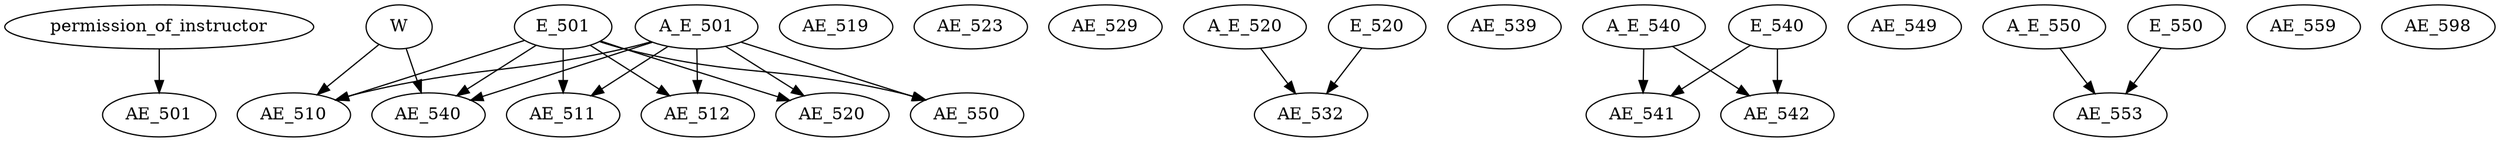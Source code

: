 digraph G {
    edge [color=black];
    permission_of_instructor -> AE_501;
    edge [color=black];
    A_E_501 -> AE_510;
    E_501 -> AE_510;
    W -> AE_510;
    edge [color=black];
    A_E_501 -> AE_511;
    E_501 -> AE_511;
    edge [color=black];
    A_E_501 -> AE_512;
    E_501 -> AE_512;
    AE_519;
    edge [color=black];
    A_E_501 -> AE_520;
    E_501 -> AE_520;
    AE_523;
    AE_529;
    edge [color=black];
    A_E_520 -> AE_532;
    E_520 -> AE_532;
    AE_539;
    edge [color=black];
    A_E_501 -> AE_540;
    E_501 -> AE_540;
    W -> AE_540;
    edge [color=black];
    A_E_540 -> AE_541;
    E_540 -> AE_541;
    edge [color=black];
    A_E_540 -> AE_542;
    E_540 -> AE_542;
    AE_549;
    edge [color=black];
    A_E_501 -> AE_550;
    E_501 -> AE_550;
    edge [color=black];
    A_E_550 -> AE_553;
    E_550 -> AE_553;
    AE_559;
    AE_598;
}
